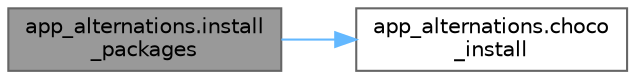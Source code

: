digraph "app_alternations.install_packages"
{
 // LATEX_PDF_SIZE
  bgcolor="transparent";
  edge [fontname=Helvetica,fontsize=10,labelfontname=Helvetica,labelfontsize=10];
  node [fontname=Helvetica,fontsize=10,shape=box,height=0.2,width=0.4];
  rankdir="LR";
  Node1 [label="app_alternations.install\l_packages",height=0.2,width=0.4,color="gray40", fillcolor="grey60", style="filled", fontcolor="black",tooltip=" "];
  Node1 -> Node2 [color="steelblue1",style="solid"];
  Node2 [label="app_alternations.choco\l_install",height=0.2,width=0.4,color="grey40", fillcolor="white", style="filled",URL="$d3/dc0/namespaceapp__alternations.html#aba2d947f1502e4a272b4c11754fd567d",tooltip=" "];
}

